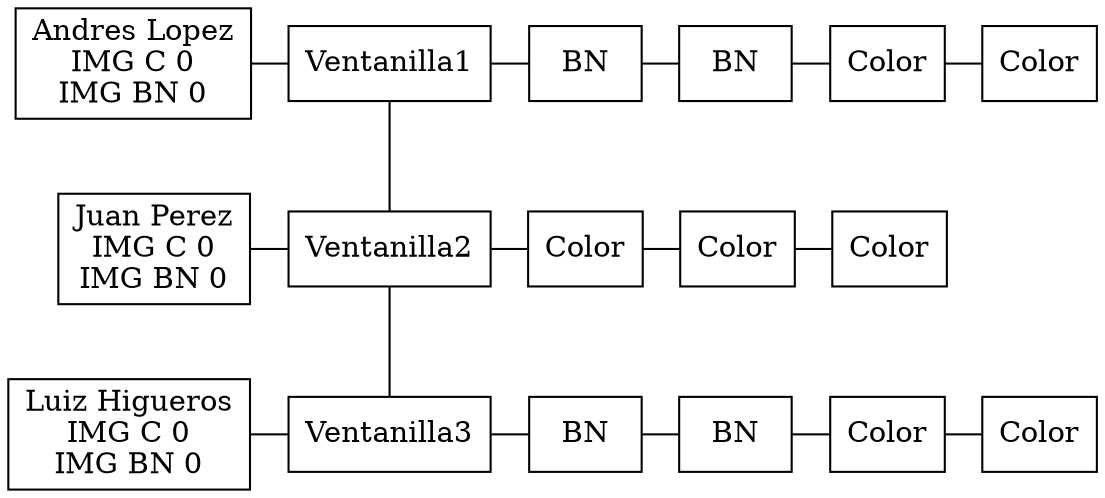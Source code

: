 digraph listaVentanillas {
node[shape=box]
edge[arrowhead=none]
0 [label=Ventanilla1]
1 [label=Ventanilla2]
2 [label=Ventanilla3]
3 [label="Andres Lopez\nIMG C 0\nIMG BN 0"]
4 [label=BN]
5 [label=BN]
6 [label=Color]
7 [label=Color]
8 [label="Juan Perez\nIMG C 0\nIMG BN 0"]
9 [label=Color]
10 [label=Color]
11 [label=Color]
12 [label="Luiz Higueros\nIMG C 0\nIMG BN 0"]
13 [label=BN]
14 [label=BN]
15 [label=Color]
16 [label=Color]
0->1
1->2
3->0
0->4
4->5
5->6
6->7
8->1
1->9
9->10
10->11
12->2
2->13
13->14
14->15
15->16
{rank=same; 3; 0}
{rank=same; 4; 0}
{rank=same; 4; 5}
{rank=same; 5; 6}
{rank=same; 6; 7}
{rank=same; 8; 1}
{rank=same; 9; 1}
{rank=same; 9; 10}
{rank=same; 10; 11}
{rank=same; 12; 2}
{rank=same; 13; 2}
{rank=same; 13; 14}
{rank=same; 14; 15}
{rank=same; 15; 16}
rankdir=TB
}